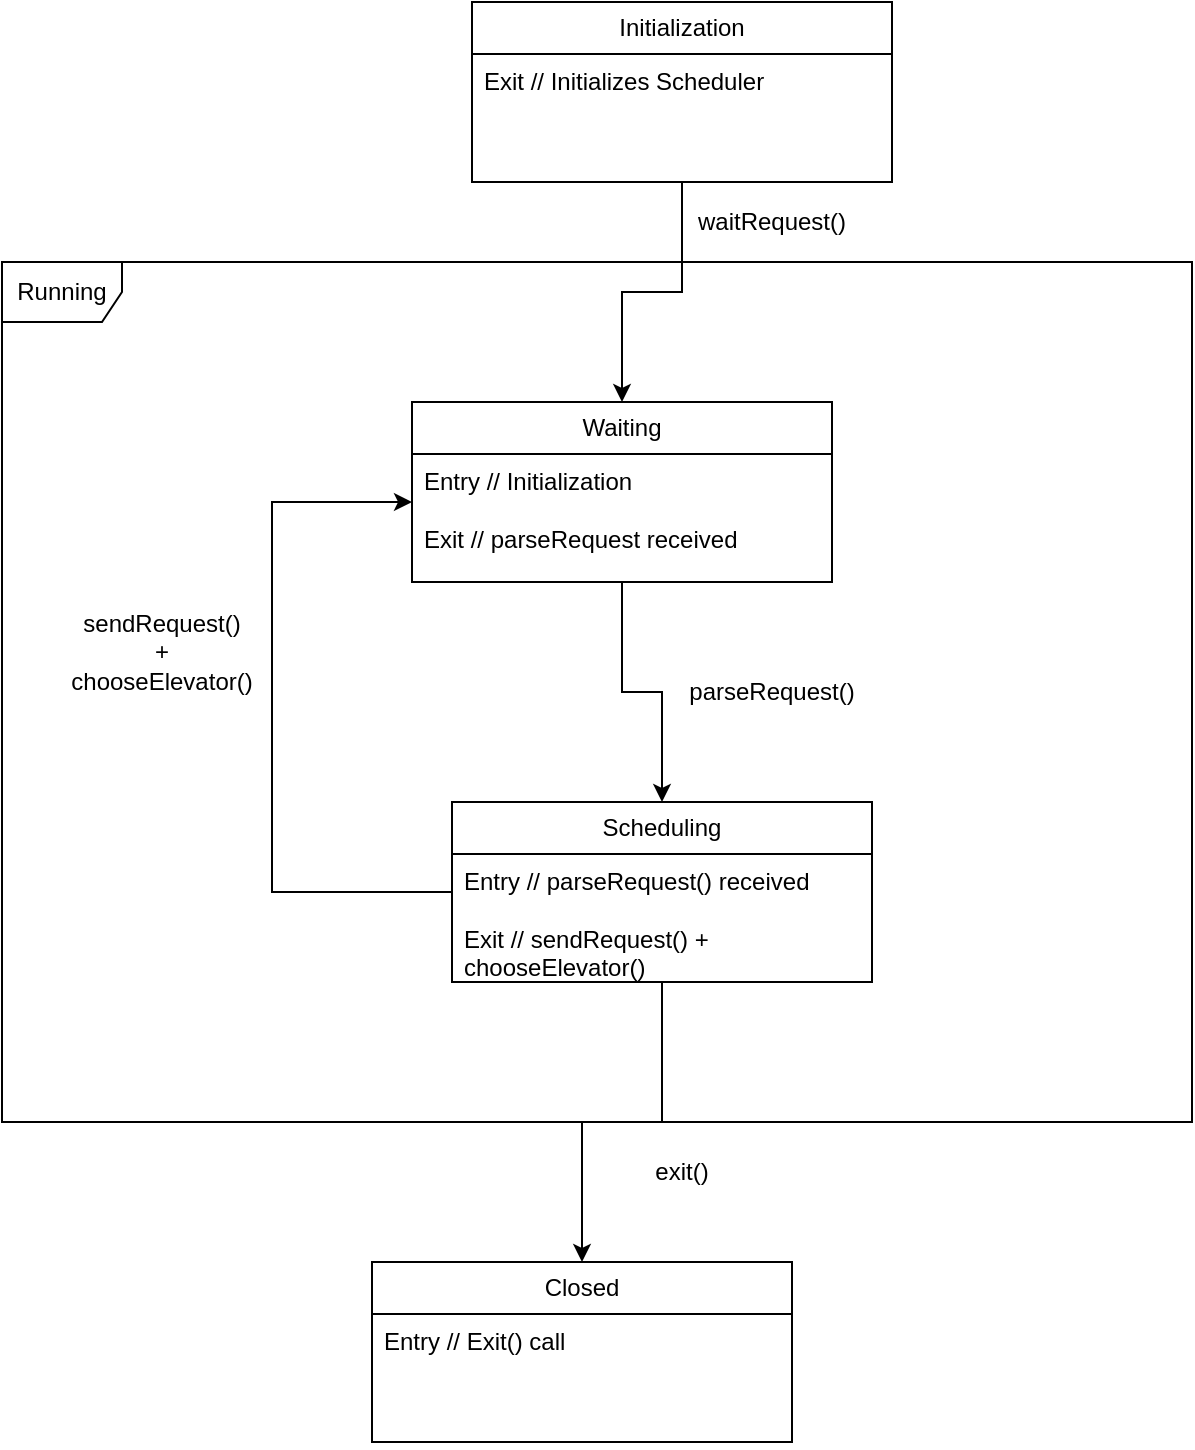 <mxfile version="24.0.7" type="device">
  <diagram name="Page-1" id="NvAkbxbGMfdatR-s8Hgs">
    <mxGraphModel dx="2020" dy="1229" grid="1" gridSize="10" guides="1" tooltips="1" connect="1" arrows="1" fold="1" page="1" pageScale="1" pageWidth="850" pageHeight="1100" math="0" shadow="0">
      <root>
        <mxCell id="0" />
        <mxCell id="1" parent="0" />
        <mxCell id="PcOxOH7UWktPn3JKr5mv-15" style="edgeStyle=orthogonalEdgeStyle;rounded=0;orthogonalLoop=1;jettySize=auto;html=1;entryX=0.5;entryY=0;entryDx=0;entryDy=0;" parent="1" source="PcOxOH7UWktPn3JKr5mv-5" target="PcOxOH7UWktPn3JKr5mv-9" edge="1">
          <mxGeometry relative="1" as="geometry" />
        </mxCell>
        <mxCell id="PcOxOH7UWktPn3JKr5mv-5" value="Initialization" style="swimlane;fontStyle=0;childLayout=stackLayout;horizontal=1;startSize=26;fillColor=none;horizontalStack=0;resizeParent=1;resizeParentMax=0;resizeLast=0;collapsible=1;marginBottom=0;whiteSpace=wrap;html=1;" parent="1" vertex="1">
          <mxGeometry x="280" y="40" width="210" height="90" as="geometry" />
        </mxCell>
        <mxCell id="PcOxOH7UWktPn3JKr5mv-6" value="Exit // Initializes Scheduler" style="text;strokeColor=none;fillColor=none;align=left;verticalAlign=top;spacingLeft=4;spacingRight=4;overflow=hidden;rotatable=0;points=[[0,0.5],[1,0.5]];portConstraint=eastwest;whiteSpace=wrap;html=1;" parent="PcOxOH7UWktPn3JKr5mv-5" vertex="1">
          <mxGeometry y="26" width="210" height="64" as="geometry" />
        </mxCell>
        <mxCell id="PcOxOH7UWktPn3JKr5mv-16" style="edgeStyle=orthogonalEdgeStyle;rounded=0;orthogonalLoop=1;jettySize=auto;html=1;" parent="1" source="PcOxOH7UWktPn3JKr5mv-9" target="PcOxOH7UWktPn3JKr5mv-11" edge="1">
          <mxGeometry relative="1" as="geometry" />
        </mxCell>
        <mxCell id="PcOxOH7UWktPn3JKr5mv-9" value="Waiting" style="swimlane;fontStyle=0;childLayout=stackLayout;horizontal=1;startSize=26;fillColor=none;horizontalStack=0;resizeParent=1;resizeParentMax=0;resizeLast=0;collapsible=1;marginBottom=0;whiteSpace=wrap;html=1;" parent="1" vertex="1">
          <mxGeometry x="250" y="240" width="210" height="90" as="geometry" />
        </mxCell>
        <mxCell id="PcOxOH7UWktPn3JKr5mv-10" value="Entry // Initialization&amp;nbsp;&lt;br&gt;&lt;br&gt;Exit // parseRequest received" style="text;strokeColor=none;fillColor=none;align=left;verticalAlign=top;spacingLeft=4;spacingRight=4;overflow=hidden;rotatable=0;points=[[0,0.5],[1,0.5]];portConstraint=eastwest;whiteSpace=wrap;html=1;" parent="PcOxOH7UWktPn3JKr5mv-9" vertex="1">
          <mxGeometry y="26" width="210" height="64" as="geometry" />
        </mxCell>
        <mxCell id="PcOxOH7UWktPn3JKr5mv-22" style="edgeStyle=orthogonalEdgeStyle;rounded=0;orthogonalLoop=1;jettySize=auto;html=1;entryX=0.5;entryY=0;entryDx=0;entryDy=0;" parent="1" source="PcOxOH7UWktPn3JKr5mv-11" target="PcOxOH7UWktPn3JKr5mv-13" edge="1">
          <mxGeometry relative="1" as="geometry" />
        </mxCell>
        <mxCell id="PcOxOH7UWktPn3JKr5mv-11" value="Scheduling" style="swimlane;fontStyle=0;childLayout=stackLayout;horizontal=1;startSize=26;fillColor=none;horizontalStack=0;resizeParent=1;resizeParentMax=0;resizeLast=0;collapsible=1;marginBottom=0;whiteSpace=wrap;html=1;" parent="1" vertex="1">
          <mxGeometry x="270" y="440" width="210" height="90" as="geometry" />
        </mxCell>
        <mxCell id="PcOxOH7UWktPn3JKr5mv-12" value="Entry // parseRequest() received&lt;br&gt;&lt;br&gt;Exit // sendRequest() + chooseElevator()&amp;nbsp;" style="text;strokeColor=none;fillColor=none;align=left;verticalAlign=top;spacingLeft=4;spacingRight=4;overflow=hidden;rotatable=0;points=[[0,0.5],[1,0.5]];portConstraint=eastwest;whiteSpace=wrap;html=1;" parent="PcOxOH7UWktPn3JKr5mv-11" vertex="1">
          <mxGeometry y="26" width="210" height="64" as="geometry" />
        </mxCell>
        <mxCell id="PcOxOH7UWktPn3JKr5mv-13" value="Closed" style="swimlane;fontStyle=0;childLayout=stackLayout;horizontal=1;startSize=26;fillColor=none;horizontalStack=0;resizeParent=1;resizeParentMax=0;resizeLast=0;collapsible=1;marginBottom=0;whiteSpace=wrap;html=1;" parent="1" vertex="1">
          <mxGeometry x="230" y="670" width="210" height="90" as="geometry" />
        </mxCell>
        <mxCell id="PcOxOH7UWktPn3JKr5mv-14" value="Entry // Exit() call" style="text;strokeColor=none;fillColor=none;align=left;verticalAlign=top;spacingLeft=4;spacingRight=4;overflow=hidden;rotatable=0;points=[[0,0.5],[1,0.5]];portConstraint=eastwest;whiteSpace=wrap;html=1;" parent="PcOxOH7UWktPn3JKr5mv-13" vertex="1">
          <mxGeometry y="26" width="210" height="64" as="geometry" />
        </mxCell>
        <mxCell id="PcOxOH7UWktPn3JKr5mv-17" value="parseRequest()" style="text;html=1;align=center;verticalAlign=middle;whiteSpace=wrap;rounded=0;" parent="1" vertex="1">
          <mxGeometry x="400" y="370" width="60" height="30" as="geometry" />
        </mxCell>
        <mxCell id="PcOxOH7UWktPn3JKr5mv-18" style="edgeStyle=orthogonalEdgeStyle;rounded=0;orthogonalLoop=1;jettySize=auto;html=1;entryX=0;entryY=0.375;entryDx=0;entryDy=0;entryPerimeter=0;" parent="1" source="PcOxOH7UWktPn3JKr5mv-11" target="PcOxOH7UWktPn3JKr5mv-10" edge="1">
          <mxGeometry relative="1" as="geometry">
            <Array as="points">
              <mxPoint x="180" y="485" />
              <mxPoint x="180" y="290" />
            </Array>
          </mxGeometry>
        </mxCell>
        <mxCell id="PcOxOH7UWktPn3JKr5mv-19" value="sendRequest()&lt;br&gt;+&lt;br&gt;chooseElevator()" style="text;html=1;align=center;verticalAlign=middle;whiteSpace=wrap;rounded=0;" parent="1" vertex="1">
          <mxGeometry x="100" y="350" width="50" height="30" as="geometry" />
        </mxCell>
        <mxCell id="PcOxOH7UWktPn3JKr5mv-20" value="Running" style="shape=umlFrame;whiteSpace=wrap;html=1;pointerEvents=0;" parent="1" vertex="1">
          <mxGeometry x="45" y="170" width="595" height="430" as="geometry" />
        </mxCell>
        <mxCell id="PcOxOH7UWktPn3JKr5mv-23" value="exit()" style="text;html=1;align=center;verticalAlign=middle;whiteSpace=wrap;rounded=0;" parent="1" vertex="1">
          <mxGeometry x="355" y="610" width="60" height="30" as="geometry" />
        </mxCell>
        <mxCell id="PcOxOH7UWktPn3JKr5mv-24" value="waitRequest()" style="text;html=1;align=center;verticalAlign=middle;whiteSpace=wrap;rounded=0;" parent="1" vertex="1">
          <mxGeometry x="400" y="130" width="60" height="40" as="geometry" />
        </mxCell>
      </root>
    </mxGraphModel>
  </diagram>
</mxfile>

